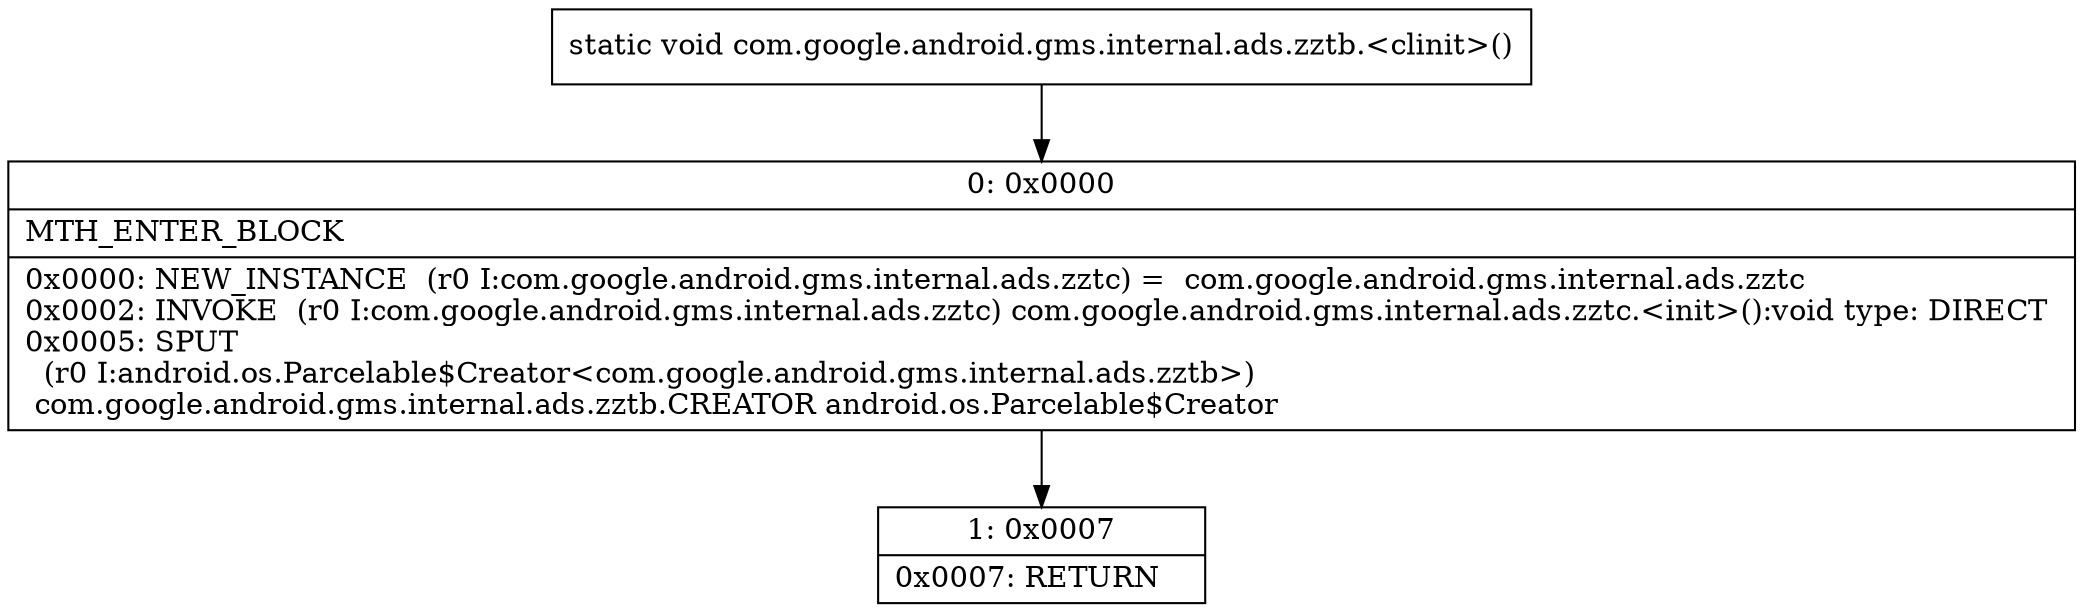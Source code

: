 digraph "CFG forcom.google.android.gms.internal.ads.zztb.\<clinit\>()V" {
Node_0 [shape=record,label="{0\:\ 0x0000|MTH_ENTER_BLOCK\l|0x0000: NEW_INSTANCE  (r0 I:com.google.android.gms.internal.ads.zztc) =  com.google.android.gms.internal.ads.zztc \l0x0002: INVOKE  (r0 I:com.google.android.gms.internal.ads.zztc) com.google.android.gms.internal.ads.zztc.\<init\>():void type: DIRECT \l0x0005: SPUT  \l  (r0 I:android.os.Parcelable$Creator\<com.google.android.gms.internal.ads.zztb\>)\l com.google.android.gms.internal.ads.zztb.CREATOR android.os.Parcelable$Creator \l}"];
Node_1 [shape=record,label="{1\:\ 0x0007|0x0007: RETURN   \l}"];
MethodNode[shape=record,label="{static void com.google.android.gms.internal.ads.zztb.\<clinit\>() }"];
MethodNode -> Node_0;
Node_0 -> Node_1;
}

